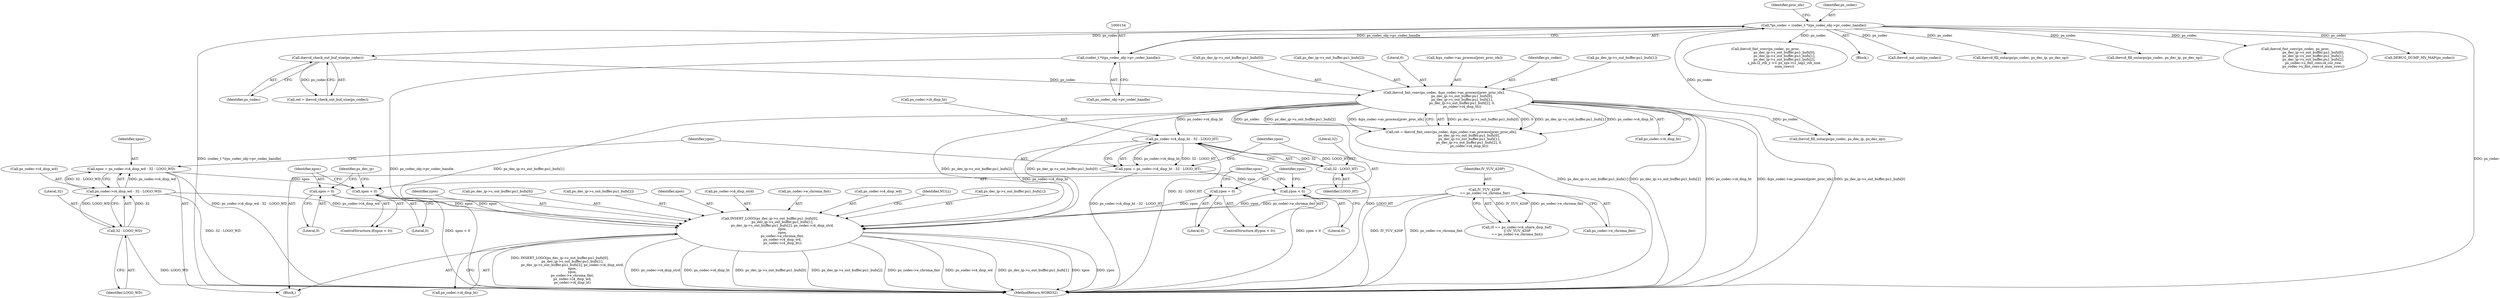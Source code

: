 digraph "0_Android_87fb7909c49e6a4510ba86ace1ffc83459c7e1b9@array" {
"1000645" [label="(Call,INSERT_LOGO(ps_dec_ip->s_out_buffer.pu1_bufs[0],\n                        ps_dec_ip->s_out_buffer.pu1_bufs[1],\n                        ps_dec_ip->s_out_buffer.pu1_bufs[2], ps_codec->i4_disp_strd,\n                        xpos,\n                        ypos,\n                        ps_codec->e_chroma_fmt,\n                        ps_codec->i4_disp_wd,\n                        ps_codec->i4_disp_ht))"];
"1000557" [label="(Call,ihevcd_fmt_conv(ps_codec, &ps_codec->as_process[prev_proc_idx],\n                                  ps_dec_ip->s_out_buffer.pu1_bufs[0],\n                                  ps_dec_ip->s_out_buffer.pu1_bufs[1],\n                                  ps_dec_ip->s_out_buffer.pu1_bufs[2], 0,\n                                  ps_codec->i4_disp_ht))"];
"1000546" [label="(Call,ihevcd_check_out_buf_size(ps_codec))"];
"1000151" [label="(Call,*ps_codec = (codec_t *)(ps_codec_obj->pv_codec_handle))"];
"1000153" [label="(Call,(codec_t *)(ps_codec_obj->pv_codec_handle))"];
"1000642" [label="(Call,xpos = 0)"];
"1000639" [label="(Call,xpos < 0)"];
"1000612" [label="(Call,xpos = ps_codec->i4_disp_wd - 32 - LOGO_WD)"];
"1000614" [label="(Call,ps_codec->i4_disp_wd - 32 - LOGO_WD)"];
"1000618" [label="(Call,32 - LOGO_WD)"];
"1000632" [label="(Call,ypos < 0)"];
"1000622" [label="(Call,ypos = ps_codec->i4_disp_ht - 32 - LOGO_HT)"];
"1000624" [label="(Call,ps_codec->i4_disp_ht - 32 - LOGO_HT)"];
"1000628" [label="(Call,32 - LOGO_HT)"];
"1000635" [label="(Call,ypos = 0)"];
"1000519" [label="(Call,IV_YUV_420P\n == ps_codec->e_chroma_fmt)"];
"1000544" [label="(Call,ret = ihevcd_check_out_buf_size(ps_codec))"];
"1000155" [label="(Call,ps_codec_obj->pv_codec_handle)"];
"1001527" [label="(Call,ihevcd_fmt_conv(ps_codec, ps_proc,\n                                    ps_dec_ip->s_out_buffer.pu1_bufs[0],\n                                    ps_dec_ip->s_out_buffer.pu1_bufs[1],\n                                    ps_dec_ip->s_out_buffer.pu1_bufs[2],\n                                    s_job.i2_ctb_y << ps_sps->i1_log2_ctb_size,\n                                    num_rows))"];
"1000521" [label="(Call,ps_codec->e_chroma_fmt)"];
"1000678" [label="(Call,ps_codec->i4_disp_ht)"];
"1000632" [label="(Call,ypos < 0)"];
"1000634" [label="(Literal,0)"];
"1000671" [label="(Identifier,ypos)"];
"1000639" [label="(Call,xpos < 0)"];
"1000638" [label="(ControlStructure,if(xpos < 0))"];
"1001903" [label="(MethodReturn,WORD32)"];
"1000631" [label="(ControlStructure,if(ypos < 0))"];
"1000628" [label="(Call,32 - LOGO_HT)"];
"1000513" [label="(Call,(0 == ps_codec->i4_share_disp_buf)\n || (IV_YUV_420P\n == ps_codec->e_chroma_fmt))"];
"1000624" [label="(Call,ps_codec->i4_disp_ht - 32 - LOGO_HT)"];
"1000641" [label="(Literal,0)"];
"1000622" [label="(Call,ypos = ps_codec->i4_disp_ht - 32 - LOGO_HT)"];
"1000643" [label="(Identifier,xpos)"];
"1000630" [label="(Identifier,LOGO_HT)"];
"1000557" [label="(Call,ihevcd_fmt_conv(ps_codec, &ps_codec->as_process[prev_proc_idx],\n                                  ps_dec_ip->s_out_buffer.pu1_bufs[0],\n                                  ps_dec_ip->s_out_buffer.pu1_bufs[1],\n                                  ps_dec_ip->s_out_buffer.pu1_bufs[2], 0,\n                                  ps_codec->i4_disp_ht))"];
"1000635" [label="(Call,ypos = 0)"];
"1000555" [label="(Call,ret = ihevcd_fmt_conv(ps_codec, &ps_codec->as_process[prev_proc_idx],\n                                  ps_dec_ip->s_out_buffer.pu1_bufs[0],\n                                  ps_dec_ip->s_out_buffer.pu1_bufs[1],\n                                  ps_dec_ip->s_out_buffer.pu1_bufs[2], 0,\n                                  ps_codec->i4_disp_ht))"];
"1000145" [label="(Block,)"];
"1000600" [label="(Call,ihevcd_fill_outargs(ps_codec, ps_dec_ip, ps_dec_op))"];
"1000637" [label="(Literal,0)"];
"1000646" [label="(Call,ps_dec_ip->s_out_buffer.pu1_bufs[0])"];
"1000660" [label="(Call,ps_dec_ip->s_out_buffer.pu1_bufs[2])"];
"1000670" [label="(Identifier,xpos)"];
"1000667" [label="(Call,ps_codec->i4_disp_strd)"];
"1000644" [label="(Literal,0)"];
"1000586" [label="(Literal,0)"];
"1000623" [label="(Identifier,ypos)"];
"1000520" [label="(Identifier,IV_YUV_420P)"];
"1000151" [label="(Call,*ps_codec = (codec_t *)(ps_codec_obj->pv_codec_handle))"];
"1000612" [label="(Call,xpos = ps_codec->i4_disp_wd - 32 - LOGO_WD)"];
"1000613" [label="(Identifier,xpos)"];
"1000162" [label="(Identifier,proc_idx)"];
"1000519" [label="(Call,IV_YUV_420P\n == ps_codec->e_chroma_fmt)"];
"1000559" [label="(Call,&ps_codec->as_process[prev_proc_idx])"];
"1000649" [label="(Identifier,ps_dec_ip)"];
"1000625" [label="(Call,ps_codec->i4_disp_ht)"];
"1000672" [label="(Call,ps_codec->e_chroma_fmt)"];
"1000645" [label="(Call,INSERT_LOGO(ps_dec_ip->s_out_buffer.pu1_bufs[0],\n                        ps_dec_ip->s_out_buffer.pu1_bufs[1],\n                        ps_dec_ip->s_out_buffer.pu1_bufs[2], ps_codec->i4_disp_strd,\n                        xpos,\n                        ypos,\n                        ps_codec->e_chroma_fmt,\n                        ps_codec->i4_disp_wd,\n                        ps_codec->i4_disp_ht))"];
"1000633" [label="(Identifier,ypos)"];
"1000986" [label="(Call,ihevcd_nal_unit(ps_codec))"];
"1000640" [label="(Identifier,xpos)"];
"1000558" [label="(Identifier,ps_codec)"];
"1000546" [label="(Call,ihevcd_check_out_buf_size(ps_codec))"];
"1000153" [label="(Call,(codec_t *)(ps_codec_obj->pv_codec_handle))"];
"1000610" [label="(Block,)"];
"1001820" [label="(Call,ihevcd_fill_outargs(ps_codec, ps_dec_ip, ps_dec_op))"];
"1000636" [label="(Identifier,ypos)"];
"1000675" [label="(Call,ps_codec->i4_disp_wd)"];
"1001228" [label="(Call,ihevcd_fill_outargs(ps_codec, ps_dec_ip, ps_dec_op))"];
"1000629" [label="(Literal,32)"];
"1000572" [label="(Call,ps_dec_ip->s_out_buffer.pu1_bufs[1])"];
"1000615" [label="(Call,ps_codec->i4_disp_wd)"];
"1000619" [label="(Literal,32)"];
"1000683" [label="(Identifier,NULL)"];
"1000614" [label="(Call,ps_codec->i4_disp_wd - 32 - LOGO_WD)"];
"1001634" [label="(Call,ihevcd_fmt_conv(ps_codec, ps_proc,\n                                  ps_dec_ip->s_out_buffer.pu1_bufs[0],\n                                  ps_dec_ip->s_out_buffer.pu1_bufs[1],\n                                  ps_dec_ip->s_out_buffer.pu1_bufs[2],\n                                  ps_codec->s_fmt_conv.i4_cur_row,\n                                  ps_codec->s_fmt_conv.i4_num_rows))"];
"1000587" [label="(Call,ps_codec->i4_disp_ht)"];
"1000618" [label="(Call,32 - LOGO_WD)"];
"1000547" [label="(Identifier,ps_codec)"];
"1000620" [label="(Identifier,LOGO_WD)"];
"1000653" [label="(Call,ps_dec_ip->s_out_buffer.pu1_bufs[1])"];
"1000565" [label="(Call,ps_dec_ip->s_out_buffer.pu1_bufs[0])"];
"1000152" [label="(Identifier,ps_codec)"];
"1001679" [label="(Call,DEBUG_DUMP_MV_MAP(ps_codec))"];
"1000579" [label="(Call,ps_dec_ip->s_out_buffer.pu1_bufs[2])"];
"1000642" [label="(Call,xpos = 0)"];
"1000645" -> "1000610"  [label="AST: "];
"1000645" -> "1000678"  [label="CFG: "];
"1000646" -> "1000645"  [label="AST: "];
"1000653" -> "1000645"  [label="AST: "];
"1000660" -> "1000645"  [label="AST: "];
"1000667" -> "1000645"  [label="AST: "];
"1000670" -> "1000645"  [label="AST: "];
"1000671" -> "1000645"  [label="AST: "];
"1000672" -> "1000645"  [label="AST: "];
"1000675" -> "1000645"  [label="AST: "];
"1000678" -> "1000645"  [label="AST: "];
"1000683" -> "1000645"  [label="CFG: "];
"1000645" -> "1001903"  [label="DDG: ps_codec->i4_disp_ht"];
"1000645" -> "1001903"  [label="DDG: ps_dec_ip->s_out_buffer.pu1_bufs[0]"];
"1000645" -> "1001903"  [label="DDG: ps_dec_ip->s_out_buffer.pu1_bufs[2]"];
"1000645" -> "1001903"  [label="DDG: ps_codec->e_chroma_fmt"];
"1000645" -> "1001903"  [label="DDG: ps_codec->i4_disp_wd"];
"1000645" -> "1001903"  [label="DDG: ps_dec_ip->s_out_buffer.pu1_bufs[1]"];
"1000645" -> "1001903"  [label="DDG: xpos"];
"1000645" -> "1001903"  [label="DDG: ypos"];
"1000645" -> "1001903"  [label="DDG: INSERT_LOGO(ps_dec_ip->s_out_buffer.pu1_bufs[0],\n                        ps_dec_ip->s_out_buffer.pu1_bufs[1],\n                        ps_dec_ip->s_out_buffer.pu1_bufs[2], ps_codec->i4_disp_strd,\n                        xpos,\n                        ypos,\n                        ps_codec->e_chroma_fmt,\n                        ps_codec->i4_disp_wd,\n                        ps_codec->i4_disp_ht)"];
"1000645" -> "1001903"  [label="DDG: ps_codec->i4_disp_strd"];
"1000557" -> "1000645"  [label="DDG: ps_dec_ip->s_out_buffer.pu1_bufs[0]"];
"1000557" -> "1000645"  [label="DDG: ps_dec_ip->s_out_buffer.pu1_bufs[1]"];
"1000557" -> "1000645"  [label="DDG: ps_dec_ip->s_out_buffer.pu1_bufs[2]"];
"1000642" -> "1000645"  [label="DDG: xpos"];
"1000639" -> "1000645"  [label="DDG: xpos"];
"1000632" -> "1000645"  [label="DDG: ypos"];
"1000635" -> "1000645"  [label="DDG: ypos"];
"1000519" -> "1000645"  [label="DDG: ps_codec->e_chroma_fmt"];
"1000614" -> "1000645"  [label="DDG: ps_codec->i4_disp_wd"];
"1000624" -> "1000645"  [label="DDG: ps_codec->i4_disp_ht"];
"1000557" -> "1000555"  [label="AST: "];
"1000557" -> "1000587"  [label="CFG: "];
"1000558" -> "1000557"  [label="AST: "];
"1000559" -> "1000557"  [label="AST: "];
"1000565" -> "1000557"  [label="AST: "];
"1000572" -> "1000557"  [label="AST: "];
"1000579" -> "1000557"  [label="AST: "];
"1000586" -> "1000557"  [label="AST: "];
"1000587" -> "1000557"  [label="AST: "];
"1000555" -> "1000557"  [label="CFG: "];
"1000557" -> "1001903"  [label="DDG: ps_dec_ip->s_out_buffer.pu1_bufs[2]"];
"1000557" -> "1001903"  [label="DDG: ps_codec->i4_disp_ht"];
"1000557" -> "1001903"  [label="DDG: &ps_codec->as_process[prev_proc_idx]"];
"1000557" -> "1001903"  [label="DDG: ps_dec_ip->s_out_buffer.pu1_bufs[0]"];
"1000557" -> "1001903"  [label="DDG: ps_dec_ip->s_out_buffer.pu1_bufs[1]"];
"1000557" -> "1000555"  [label="DDG: ps_dec_ip->s_out_buffer.pu1_bufs[0]"];
"1000557" -> "1000555"  [label="DDG: 0"];
"1000557" -> "1000555"  [label="DDG: ps_dec_ip->s_out_buffer.pu1_bufs[1]"];
"1000557" -> "1000555"  [label="DDG: ps_codec->i4_disp_ht"];
"1000557" -> "1000555"  [label="DDG: ps_codec"];
"1000557" -> "1000555"  [label="DDG: ps_dec_ip->s_out_buffer.pu1_bufs[2]"];
"1000557" -> "1000555"  [label="DDG: &ps_codec->as_process[prev_proc_idx]"];
"1000546" -> "1000557"  [label="DDG: ps_codec"];
"1000557" -> "1000600"  [label="DDG: ps_codec"];
"1000557" -> "1000624"  [label="DDG: ps_codec->i4_disp_ht"];
"1000546" -> "1000544"  [label="AST: "];
"1000546" -> "1000547"  [label="CFG: "];
"1000547" -> "1000546"  [label="AST: "];
"1000544" -> "1000546"  [label="CFG: "];
"1000546" -> "1000544"  [label="DDG: ps_codec"];
"1000151" -> "1000546"  [label="DDG: ps_codec"];
"1000151" -> "1000145"  [label="AST: "];
"1000151" -> "1000153"  [label="CFG: "];
"1000152" -> "1000151"  [label="AST: "];
"1000153" -> "1000151"  [label="AST: "];
"1000162" -> "1000151"  [label="CFG: "];
"1000151" -> "1001903"  [label="DDG: ps_codec"];
"1000151" -> "1001903"  [label="DDG: (codec_t *)(ps_codec_obj->pv_codec_handle)"];
"1000153" -> "1000151"  [label="DDG: ps_codec_obj->pv_codec_handle"];
"1000151" -> "1000600"  [label="DDG: ps_codec"];
"1000151" -> "1000986"  [label="DDG: ps_codec"];
"1000151" -> "1001228"  [label="DDG: ps_codec"];
"1000151" -> "1001527"  [label="DDG: ps_codec"];
"1000151" -> "1001634"  [label="DDG: ps_codec"];
"1000151" -> "1001679"  [label="DDG: ps_codec"];
"1000151" -> "1001820"  [label="DDG: ps_codec"];
"1000153" -> "1000155"  [label="CFG: "];
"1000154" -> "1000153"  [label="AST: "];
"1000155" -> "1000153"  [label="AST: "];
"1000153" -> "1001903"  [label="DDG: ps_codec_obj->pv_codec_handle"];
"1000642" -> "1000638"  [label="AST: "];
"1000642" -> "1000644"  [label="CFG: "];
"1000643" -> "1000642"  [label="AST: "];
"1000644" -> "1000642"  [label="AST: "];
"1000649" -> "1000642"  [label="CFG: "];
"1000639" -> "1000638"  [label="AST: "];
"1000639" -> "1000641"  [label="CFG: "];
"1000640" -> "1000639"  [label="AST: "];
"1000641" -> "1000639"  [label="AST: "];
"1000643" -> "1000639"  [label="CFG: "];
"1000649" -> "1000639"  [label="CFG: "];
"1000639" -> "1001903"  [label="DDG: xpos < 0"];
"1000612" -> "1000639"  [label="DDG: xpos"];
"1000612" -> "1000610"  [label="AST: "];
"1000612" -> "1000614"  [label="CFG: "];
"1000613" -> "1000612"  [label="AST: "];
"1000614" -> "1000612"  [label="AST: "];
"1000623" -> "1000612"  [label="CFG: "];
"1000612" -> "1001903"  [label="DDG: ps_codec->i4_disp_wd - 32 - LOGO_WD"];
"1000614" -> "1000612"  [label="DDG: ps_codec->i4_disp_wd"];
"1000614" -> "1000612"  [label="DDG: 32 - LOGO_WD"];
"1000614" -> "1000618"  [label="CFG: "];
"1000615" -> "1000614"  [label="AST: "];
"1000618" -> "1000614"  [label="AST: "];
"1000614" -> "1001903"  [label="DDG: 32 - LOGO_WD"];
"1000618" -> "1000614"  [label="DDG: 32"];
"1000618" -> "1000614"  [label="DDG: LOGO_WD"];
"1000618" -> "1000620"  [label="CFG: "];
"1000619" -> "1000618"  [label="AST: "];
"1000620" -> "1000618"  [label="AST: "];
"1000618" -> "1001903"  [label="DDG: LOGO_WD"];
"1000632" -> "1000631"  [label="AST: "];
"1000632" -> "1000634"  [label="CFG: "];
"1000633" -> "1000632"  [label="AST: "];
"1000634" -> "1000632"  [label="AST: "];
"1000636" -> "1000632"  [label="CFG: "];
"1000640" -> "1000632"  [label="CFG: "];
"1000632" -> "1001903"  [label="DDG: ypos < 0"];
"1000622" -> "1000632"  [label="DDG: ypos"];
"1000622" -> "1000610"  [label="AST: "];
"1000622" -> "1000624"  [label="CFG: "];
"1000623" -> "1000622"  [label="AST: "];
"1000624" -> "1000622"  [label="AST: "];
"1000633" -> "1000622"  [label="CFG: "];
"1000622" -> "1001903"  [label="DDG: ps_codec->i4_disp_ht - 32 - LOGO_HT"];
"1000624" -> "1000622"  [label="DDG: ps_codec->i4_disp_ht"];
"1000624" -> "1000622"  [label="DDG: 32 - LOGO_HT"];
"1000624" -> "1000628"  [label="CFG: "];
"1000625" -> "1000624"  [label="AST: "];
"1000628" -> "1000624"  [label="AST: "];
"1000624" -> "1001903"  [label="DDG: 32 - LOGO_HT"];
"1000628" -> "1000624"  [label="DDG: 32"];
"1000628" -> "1000624"  [label="DDG: LOGO_HT"];
"1000628" -> "1000630"  [label="CFG: "];
"1000629" -> "1000628"  [label="AST: "];
"1000630" -> "1000628"  [label="AST: "];
"1000628" -> "1001903"  [label="DDG: LOGO_HT"];
"1000635" -> "1000631"  [label="AST: "];
"1000635" -> "1000637"  [label="CFG: "];
"1000636" -> "1000635"  [label="AST: "];
"1000637" -> "1000635"  [label="AST: "];
"1000640" -> "1000635"  [label="CFG: "];
"1000519" -> "1000513"  [label="AST: "];
"1000519" -> "1000521"  [label="CFG: "];
"1000520" -> "1000519"  [label="AST: "];
"1000521" -> "1000519"  [label="AST: "];
"1000513" -> "1000519"  [label="CFG: "];
"1000519" -> "1001903"  [label="DDG: IV_YUV_420P"];
"1000519" -> "1001903"  [label="DDG: ps_codec->e_chroma_fmt"];
"1000519" -> "1000513"  [label="DDG: IV_YUV_420P"];
"1000519" -> "1000513"  [label="DDG: ps_codec->e_chroma_fmt"];
}
